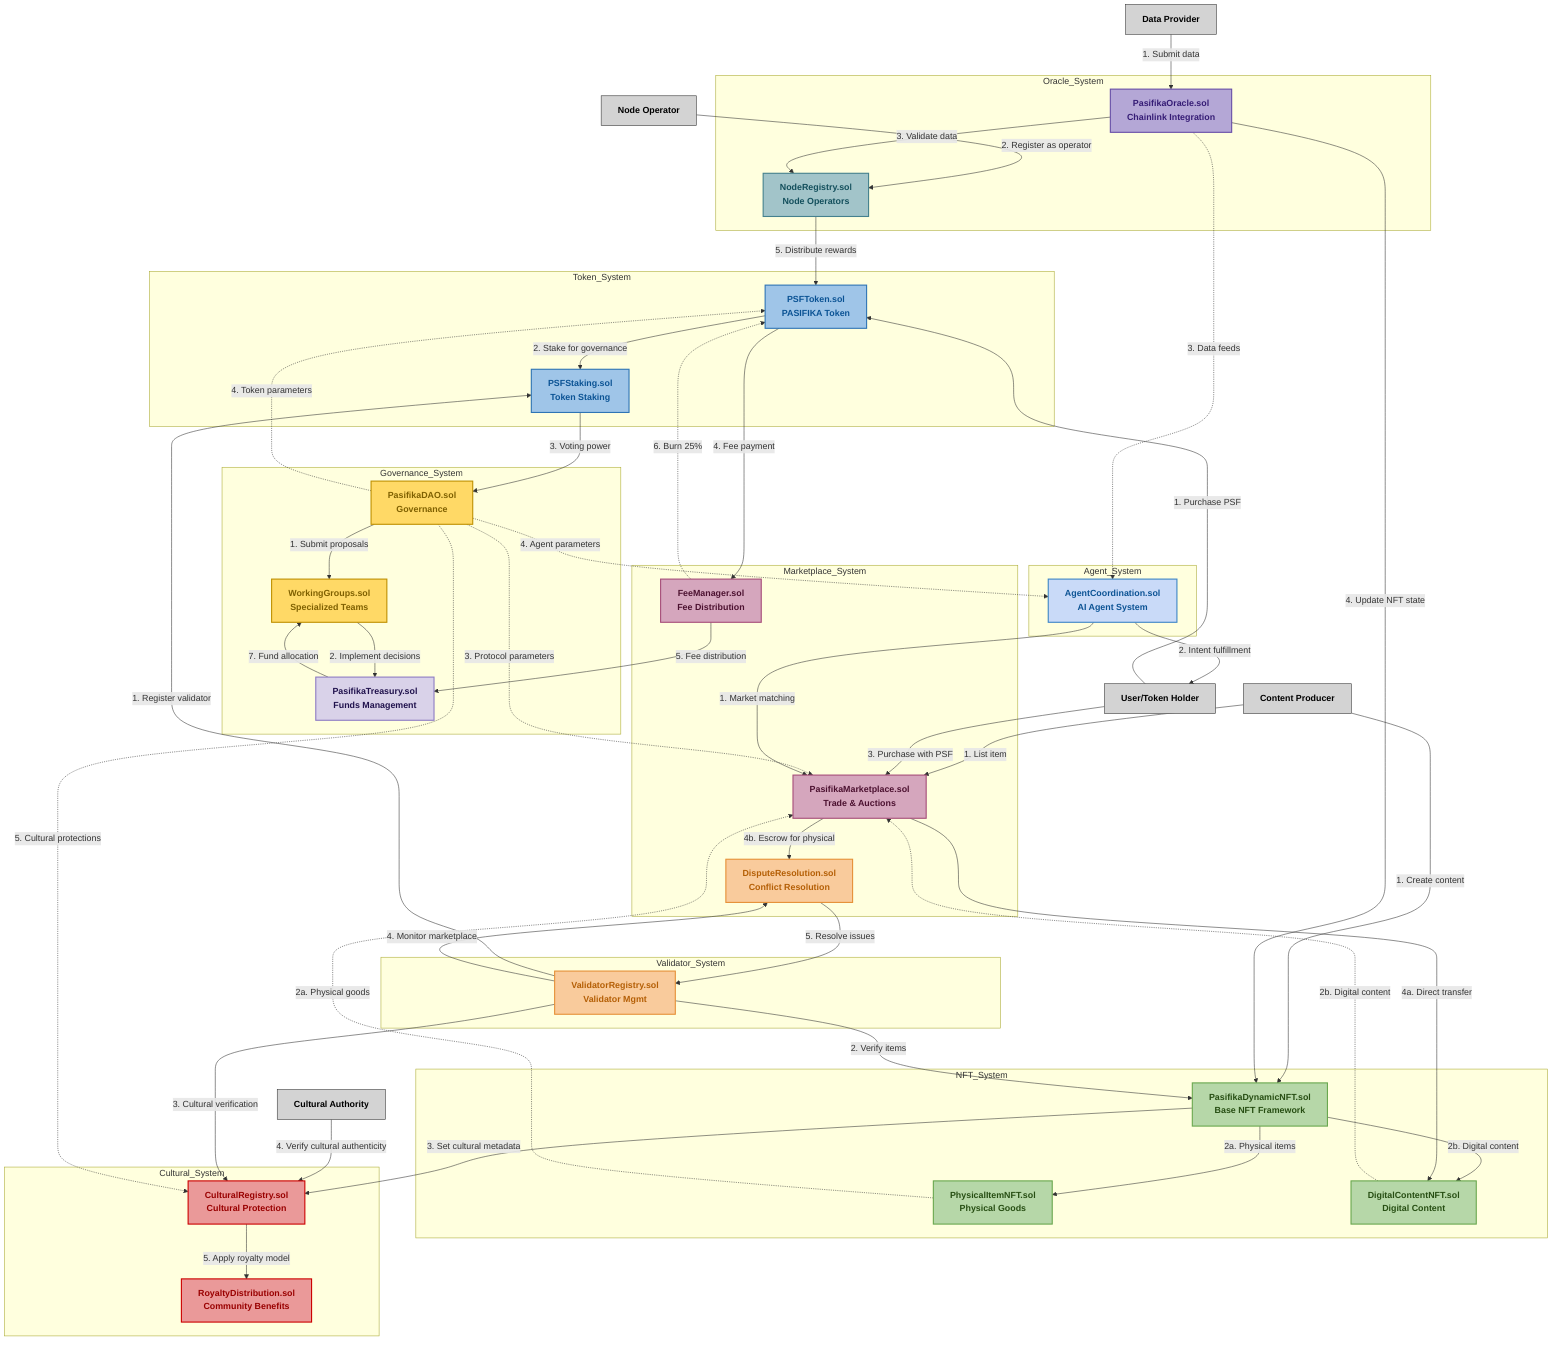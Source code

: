 flowchart TD
    %% Node styling
    classDef tokenClass fill:#9FC5E8,stroke:#2E74B5,stroke-width:2px,color:#0B5394,font-weight:bold
    classDef nftClass fill:#B6D7A8,stroke:#6AA84F,stroke-width:2px,color:#274E13,font-weight:bold
    classDef marketClass fill:#D5A6BD,stroke:#A64D79,stroke-width:2px,color:#4C1130,font-weight:bold
    classDef governanceClass fill:#FFD966,stroke:#BF9000,stroke-width:2px,color:#7F6000,font-weight:bold
    classDef validatorClass fill:#F9CB9C,stroke:#E69138,stroke-width:2px,color:#B45F06,font-weight:bold
    classDef oracleClass fill:#B4A7D6,stroke:#674EA7,stroke-width:2px,color:#351C75,font-weight:bold
    classDef culturalClass fill:#EA9999,stroke:#CC0000,stroke-width:2px,color:#990000,font-weight:bold
    classDef nodeClass fill:#A2C4C9,stroke:#45818E,stroke-width:2px,color:#134F5C,font-weight:bold
    classDef treasuryClass fill:#D9D2E9,stroke:#8E7CC3,stroke-width:2px,color:#20124D,font-weight:bold
    classDef agentClass fill:#C9DAF8,stroke:#3D85C6,stroke-width:2px,color:#0C5394,font-weight:bold
    classDef actorClass fill:#D3D3D3,stroke:#333333,stroke-width:1px,color:#000000,font-weight:bold

    %% Core Contracts
    PSFToken[PSFToken.sol\nPASIFIKA Token]:::tokenClass
    PSFStaking[PSFStaking.sol\nToken Staking]:::tokenClass
    
    DynamicNFT[PasifikaDynamicNFT.sol\nBase NFT Framework]:::nftClass
    PhysicalNFT[PhysicalItemNFT.sol\nPhysical Goods]:::nftClass
    DigitalNFT[DigitalContentNFT.sol\nDigital Content]:::nftClass
    
    Marketplace[PasifikaMarketplace.sol\nTrade & Auctions]:::marketClass
    FeeManager[FeeManager.sol\nFee Distribution]:::marketClass
    
    DAO[PasifikaDAO.sol\nGovernance]:::governanceClass
    WorkingGroups[WorkingGroups.sol\nSpecialized Teams]:::governanceClass
    
    Validators[ValidatorRegistry.sol\nValidator Mgmt]:::validatorClass
    DisputeRes[DisputeResolution.sol\nConflict Resolution]:::validatorClass
    
    Oracle[PasifikaOracle.sol\nChainlink Integration]:::oracleClass
    
    CulturalReg[CulturalRegistry.sol\nCultural Protection]:::culturalClass
    Royalties[RoyaltyDistribution.sol\nCommunity Benefits]:::culturalClass
    
    NodeReg[NodeRegistry.sol\nNode Operators]:::nodeClass
    
    Treasury[PasifikaTreasury.sol\nFunds Management]:::treasuryClass
    
    AgentCoord[AgentCoordination.sol\nAI Agent System]:::agentClass

    %% External Actors
    User[User/Token Holder]:::actorClass
    Producer[Content Producer]:::actorClass
    CulturalAuth[Cultural Authority]:::actorClass
    Node[Node Operator]:::actorClass
    DataProvider[Data Provider]:::actorClass
    
    %% Token Flow
    User -->|"1. Purchase PSF"| PSFToken
    PSFToken -->|"2. Stake for governance"| PSFStaking
    PSFStaking -->|"3. Voting power"| DAO
    PSFToken -->|"4. Fee payment"| FeeManager
    FeeManager -->|"5. Fee distribution"| Treasury
    FeeManager -.->|"6. Burn 25%"| PSFToken
    Treasury -->|"7. Fund allocation"| WorkingGroups
    
    %% NFT Creation Flow
    Producer -->|"1. Create content"| DynamicNFT
    DynamicNFT -->|"2a. Physical items"| PhysicalNFT
    DynamicNFT -->|"2b. Digital content"| DigitalNFT
    DynamicNFT -->|"3. Set cultural metadata"| CulturalReg
    CulturalAuth -->|"4. Verify cultural authenticity"| CulturalReg
    CulturalReg -->|"5. Apply royalty model"| Royalties
    
    %% Marketplace Flow
    Producer -->|"1. List item"| Marketplace
    PhysicalNFT -.->|"2a. Physical goods"| Marketplace
    DigitalNFT -.->|"2b. Digital content"| Marketplace
    User -->|"3. Purchase with PSF"| Marketplace
    Marketplace -->|"4a. Direct transfer"| DigitalNFT
    Marketplace -->|"4b. Escrow for physical"| DisputeRes
    DisputeRes -->|"5. Resolve issues"| Validators
    
    %% Oracle & Node Flow
    DataProvider -->|"1. Submit data"| Oracle
    Node -->|"2. Register as operator"| NodeReg
    Oracle -->|"3. Validate data"| NodeReg
    Oracle -->|"4. Update NFT state"| DynamicNFT
    NodeReg -->|"5. Distribute rewards"| PSFToken
    
    %% Validation Flow
    Validators -->|"1. Register validator"| PSFStaking
    Validators -->|"2. Verify items"| DynamicNFT
    Validators -->|"3. Cultural verification"| CulturalReg
    Validators -->|"4. Monitor marketplace"| DisputeRes
    
    %% Governance Flow
    DAO -->|"1. Submit proposals"| WorkingGroups
    WorkingGroups -->|"2. Implement decisions"| Treasury
    DAO -.->|"3. Protocol parameters"| Marketplace
    DAO -.->|"4. Token parameters"| PSFToken
    DAO -.->|"5. Cultural protections"| CulturalReg
    
    %% AI Agent Flow
    AgentCoord -->|"1. Market matching"| Marketplace
    AgentCoord -->|"2. Intent fulfillment"| User
    Oracle -.->|"3. Data feeds"| AgentCoord
    DAO -.->|"4. Agent parameters"| AgentCoord
    
    %% Subgraphs for organization
    subgraph Token_System
        PSFToken
        PSFStaking
    end
    
    subgraph NFT_System
        DynamicNFT
        PhysicalNFT
        DigitalNFT
    end
    
    subgraph Marketplace_System
        Marketplace
        FeeManager
        DisputeRes
    end
    
    subgraph Governance_System
        DAO
        WorkingGroups
        Treasury
    end
    
    subgraph Validator_System
        Validators
    end
    
    subgraph Oracle_System
        Oracle
        NodeReg
    end
    
    subgraph Cultural_System
        CulturalReg
        Royalties
    end
    
    subgraph Agent_System
        AgentCoord
    end